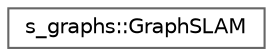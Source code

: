 digraph "Graphical Class Hierarchy"
{
 // LATEX_PDF_SIZE
  bgcolor="transparent";
  edge [fontname=Helvetica,fontsize=10,labelfontname=Helvetica,labelfontsize=10];
  node [fontname=Helvetica,fontsize=10,shape=box,height=0.2,width=0.4];
  rankdir="LR";
  Node0 [label="s_graphs::GraphSLAM",height=0.2,width=0.4,color="grey40", fillcolor="white", style="filled",URL="$classs__graphs_1_1GraphSLAM.html",tooltip=" "];
}
